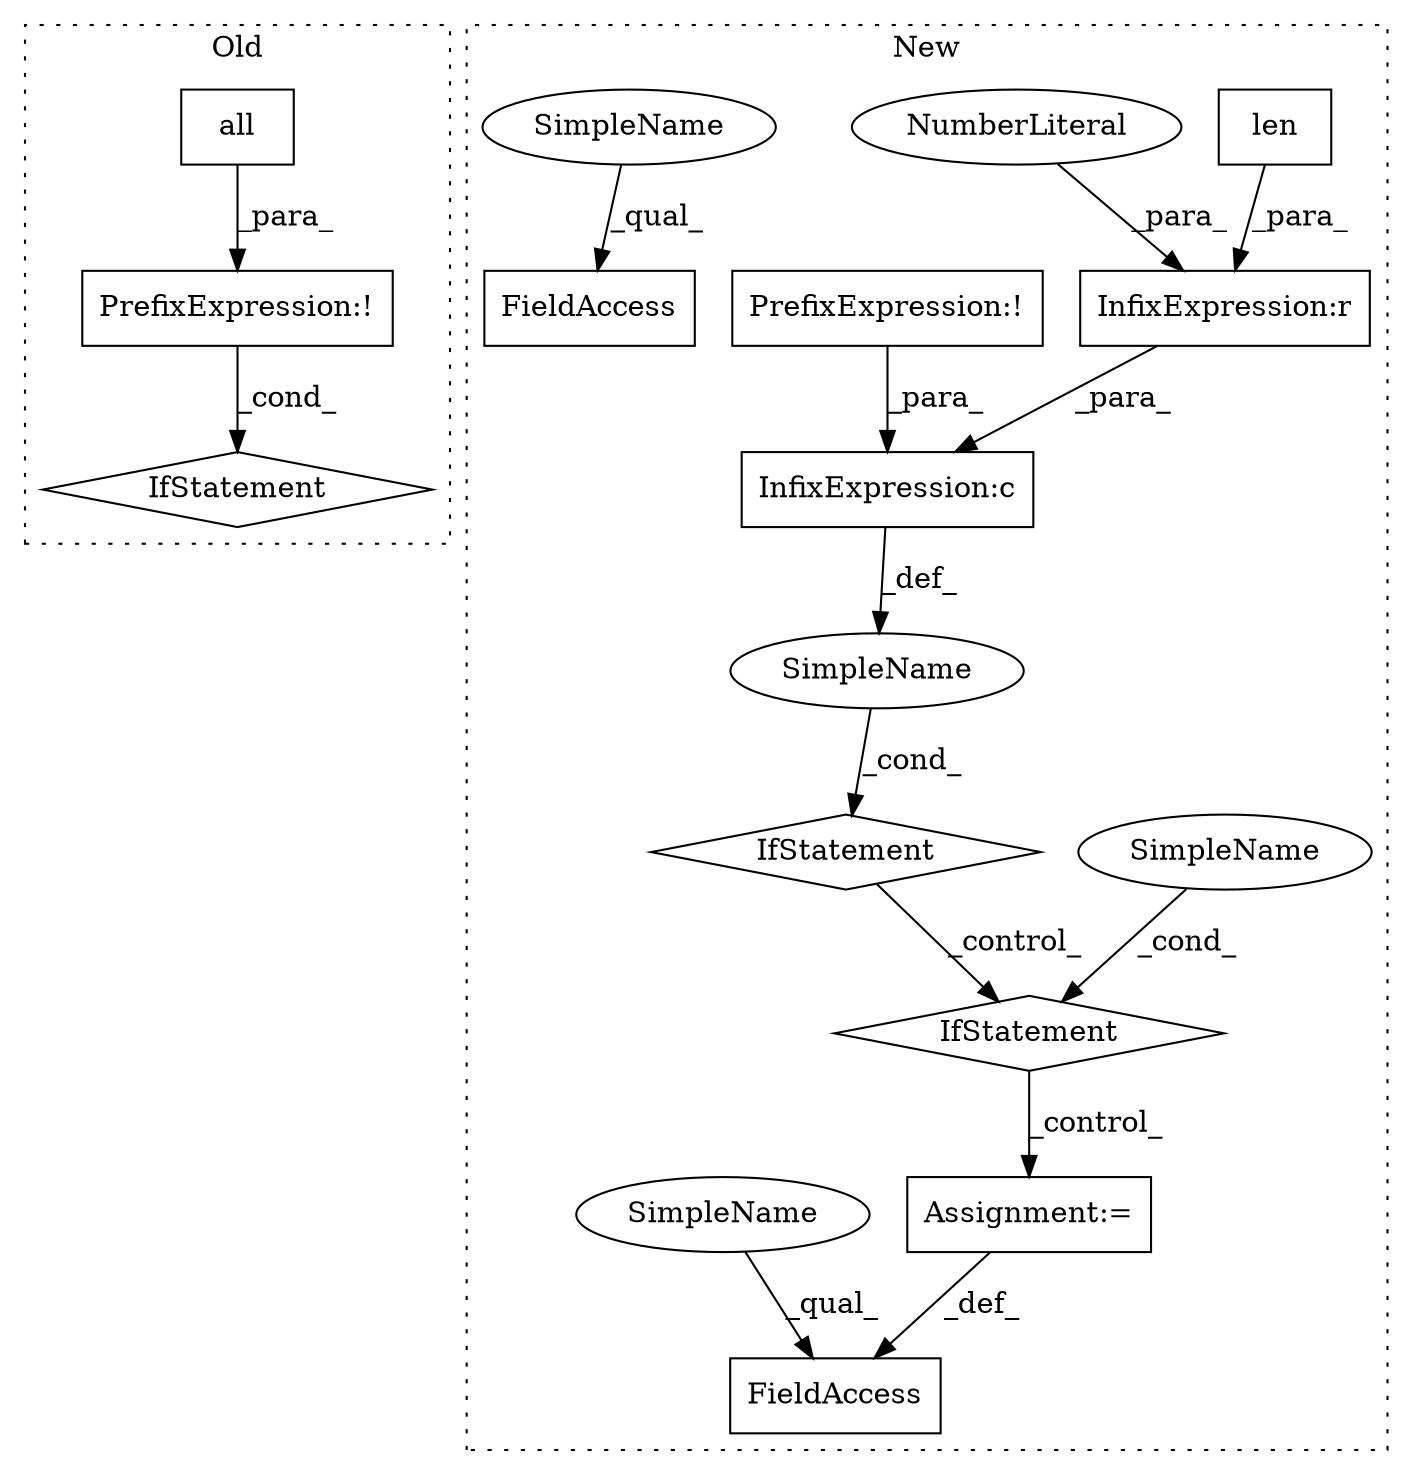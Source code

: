 digraph G {
subgraph cluster0 {
1 [label="all" a="32" s="12033,12166" l="15,-5" shape="box"];
11 [label="IfStatement" a="25" s="12028,12161" l="4,2" shape="diamond"];
12 [label="PrefixExpression:!" a="38" s="12032" l="1" shape="box"];
label = "Old";
style="dotted";
}
subgraph cluster1 {
2 [label="len" a="32" s="13574,13598" l="4,1" shape="box"];
3 [label="InfixExpression:r" a="27" s="13599" l="4" shape="box"];
4 [label="NumberLiteral" a="34" s="13603" l="1" shape="ellipse"];
5 [label="Assignment:=" a="7" s="14576" l="1" shape="box"];
6 [label="IfStatement" a="25" s="13526,13605" l="4,2" shape="diamond"];
7 [label="SimpleName" a="42" s="" l="" shape="ellipse"];
8 [label="IfStatement" a="25" s="14303,14364" l="4,2" shape="diamond"];
9 [label="SimpleName" a="42" s="" l="" shape="ellipse"];
10 [label="FieldAccess" a="22" s="14559" l="17" shape="box"];
13 [label="PrefixExpression:!" a="38" s="13530" l="1" shape="box"];
14 [label="InfixExpression:c" a="27" s="13569" l="4" shape="box"];
15 [label="FieldAccess" a="22" s="14143" l="18" shape="box"];
16 [label="SimpleName" a="42" s="14143" l="4" shape="ellipse"];
17 [label="SimpleName" a="42" s="14559" l="4" shape="ellipse"];
label = "New";
style="dotted";
}
1 -> 12 [label="_para_"];
2 -> 3 [label="_para_"];
3 -> 14 [label="_para_"];
4 -> 3 [label="_para_"];
5 -> 10 [label="_def_"];
6 -> 8 [label="_control_"];
7 -> 6 [label="_cond_"];
8 -> 5 [label="_control_"];
9 -> 8 [label="_cond_"];
12 -> 11 [label="_cond_"];
13 -> 14 [label="_para_"];
14 -> 7 [label="_def_"];
16 -> 15 [label="_qual_"];
17 -> 10 [label="_qual_"];
}